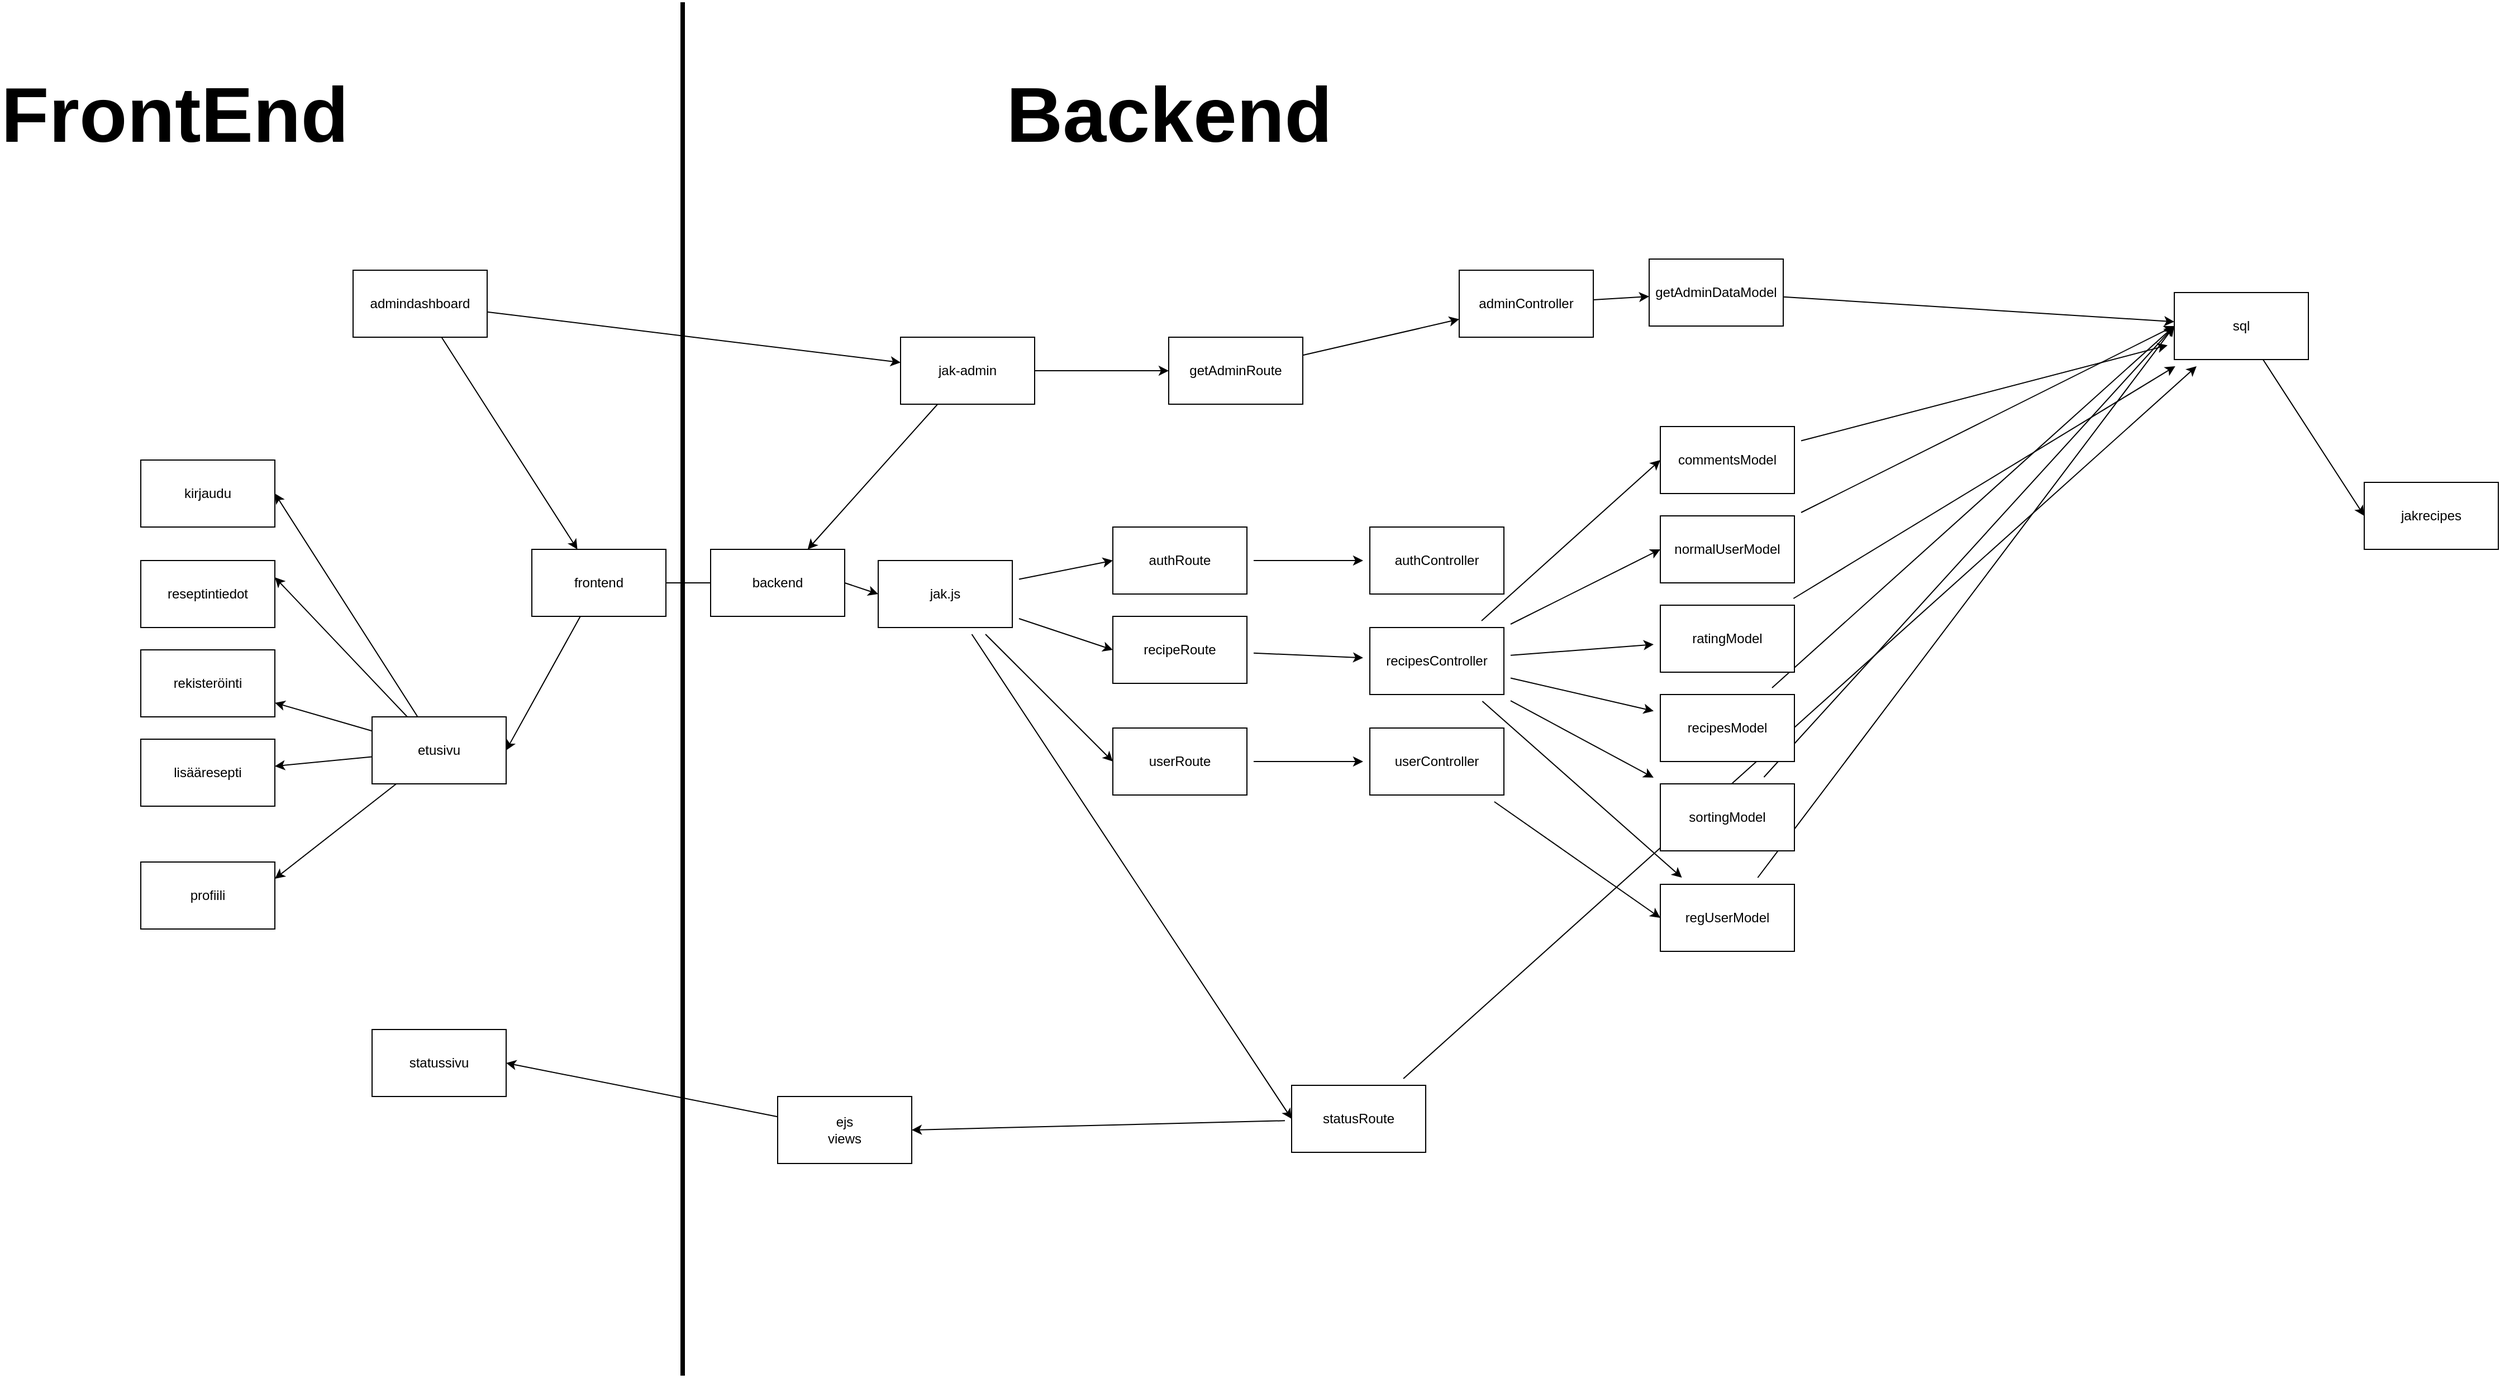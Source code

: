 <mxfile>
    <diagram id="2f9KlXgPoDq4LmDkKAg5" name="Page-1">
        <mxGraphModel dx="2336" dy="2193" grid="1" gridSize="10" guides="1" tooltips="1" connect="1" arrows="1" fold="1" page="1" pageScale="1" pageWidth="827" pageHeight="1169" background="none" math="0" shadow="0">
            <root>
                <mxCell id="0"/>
                <mxCell id="1" parent="0"/>
                <mxCell id="61" style="edgeStyle=none;html=1;entryX=1;entryY=0.5;entryDx=0;entryDy=0;" parent="1" source="4" target="59" edge="1">
                    <mxGeometry relative="1" as="geometry"/>
                </mxCell>
                <mxCell id="4" value="frontend" style="rounded=0;whiteSpace=wrap;html=1;" parent="1" vertex="1">
                    <mxGeometry x="-150" y="20" width="120" height="60" as="geometry"/>
                </mxCell>
                <mxCell id="15" style="edgeStyle=none;html=1;entryX=0;entryY=0.5;entryDx=0;entryDy=0;shadow=0;sourcePerimeterSpacing=6;targetPerimeterSpacing=6;" parent="1" source="5" target="14" edge="1">
                    <mxGeometry relative="1" as="geometry"/>
                </mxCell>
                <mxCell id="19" style="edgeStyle=none;html=1;entryX=0;entryY=0.5;entryDx=0;entryDy=0;shadow=0;sourcePerimeterSpacing=6;targetPerimeterSpacing=6;" parent="1" source="5" target="16" edge="1">
                    <mxGeometry relative="1" as="geometry"/>
                </mxCell>
                <mxCell id="20" style="edgeStyle=none;html=1;entryX=0;entryY=0.5;entryDx=0;entryDy=0;shadow=0;sourcePerimeterSpacing=6;targetPerimeterSpacing=6;" parent="1" source="5" target="17" edge="1">
                    <mxGeometry relative="1" as="geometry"/>
                </mxCell>
                <mxCell id="21" style="edgeStyle=none;html=1;entryX=0;entryY=0.5;entryDx=0;entryDy=0;shadow=0;sourcePerimeterSpacing=6;targetPerimeterSpacing=6;" parent="1" source="5" target="18" edge="1">
                    <mxGeometry relative="1" as="geometry"/>
                </mxCell>
                <mxCell id="5" value="jak.js&lt;br&gt;" style="rounded=0;whiteSpace=wrap;html=1;" parent="1" vertex="1">
                    <mxGeometry x="160" y="30" width="120" height="60" as="geometry"/>
                </mxCell>
                <mxCell id="7" value="" style="endArrow=classic;html=1;exitX=1;exitY=0.5;exitDx=0;exitDy=0;entryX=0;entryY=0.5;entryDx=0;entryDy=0;startArrow=none;" parent="1" source="68" target="5" edge="1">
                    <mxGeometry width="50" height="50" relative="1" as="geometry">
                        <mxPoint x="20" y="240" as="sourcePoint"/>
                        <mxPoint x="180" y="340" as="targetPoint"/>
                    </mxGeometry>
                </mxCell>
                <mxCell id="26" style="edgeStyle=none;html=1;shadow=0;sourcePerimeterSpacing=6;targetPerimeterSpacing=6;" parent="1" source="14" target="22" edge="1">
                    <mxGeometry relative="1" as="geometry"/>
                </mxCell>
                <mxCell id="14" value="authRoute" style="rounded=0;whiteSpace=wrap;html=1;" parent="1" vertex="1">
                    <mxGeometry x="370" width="120" height="60" as="geometry"/>
                </mxCell>
                <mxCell id="25" style="edgeStyle=none;html=1;shadow=0;sourcePerimeterSpacing=6;targetPerimeterSpacing=6;" parent="1" source="16" target="23" edge="1">
                    <mxGeometry relative="1" as="geometry"/>
                </mxCell>
                <mxCell id="16" value="recipeRoute" style="rounded=0;whiteSpace=wrap;html=1;" parent="1" vertex="1">
                    <mxGeometry x="370" y="80" width="120" height="60" as="geometry"/>
                </mxCell>
                <mxCell id="49" style="edgeStyle=none;html=1;shadow=0;sourcePerimeterSpacing=6;targetPerimeterSpacing=6;entryX=1;entryY=0.5;entryDx=0;entryDy=0;" parent="1" source="17" target="78" edge="1">
                    <mxGeometry relative="1" as="geometry"/>
                </mxCell>
                <mxCell id="50" style="edgeStyle=none;html=1;shadow=0;sourcePerimeterSpacing=6;targetPerimeterSpacing=6;" parent="1" source="17" target="41" edge="1">
                    <mxGeometry relative="1" as="geometry"/>
                </mxCell>
                <mxCell id="17" value="statusRoute" style="rounded=0;whiteSpace=wrap;html=1;" parent="1" vertex="1">
                    <mxGeometry x="530" y="500" width="120" height="60" as="geometry"/>
                </mxCell>
                <mxCell id="27" style="edgeStyle=none;html=1;shadow=0;sourcePerimeterSpacing=6;targetPerimeterSpacing=6;" parent="1" source="18" target="24" edge="1">
                    <mxGeometry relative="1" as="geometry"/>
                </mxCell>
                <mxCell id="18" value="userRoute" style="rounded=0;whiteSpace=wrap;html=1;" parent="1" vertex="1">
                    <mxGeometry x="370" y="180" width="120" height="60" as="geometry"/>
                </mxCell>
                <mxCell id="22" value="authController" style="rounded=0;whiteSpace=wrap;html=1;" parent="1" vertex="1">
                    <mxGeometry x="600" width="120" height="60" as="geometry"/>
                </mxCell>
                <mxCell id="35" style="edgeStyle=none;html=1;entryX=0;entryY=0.5;entryDx=0;entryDy=0;shadow=0;sourcePerimeterSpacing=6;targetPerimeterSpacing=6;" parent="1" source="23" target="34" edge="1">
                    <mxGeometry relative="1" as="geometry"/>
                </mxCell>
                <mxCell id="36" style="edgeStyle=none;html=1;entryX=0;entryY=0.5;entryDx=0;entryDy=0;shadow=0;sourcePerimeterSpacing=6;targetPerimeterSpacing=6;" parent="1" source="23" target="33" edge="1">
                    <mxGeometry relative="1" as="geometry"/>
                </mxCell>
                <mxCell id="37" style="edgeStyle=none;html=1;shadow=0;sourcePerimeterSpacing=6;targetPerimeterSpacing=6;" parent="1" source="23" target="32" edge="1">
                    <mxGeometry relative="1" as="geometry"/>
                </mxCell>
                <mxCell id="38" style="edgeStyle=none;html=1;shadow=0;sourcePerimeterSpacing=6;targetPerimeterSpacing=6;" parent="1" source="23" target="30" edge="1">
                    <mxGeometry relative="1" as="geometry"/>
                </mxCell>
                <mxCell id="39" style="edgeStyle=none;html=1;shadow=0;sourcePerimeterSpacing=6;targetPerimeterSpacing=6;" parent="1" source="23" target="31" edge="1">
                    <mxGeometry relative="1" as="geometry"/>
                </mxCell>
                <mxCell id="40" style="edgeStyle=none;html=1;shadow=0;sourcePerimeterSpacing=6;targetPerimeterSpacing=6;" parent="1" source="23" target="28" edge="1">
                    <mxGeometry relative="1" as="geometry"/>
                </mxCell>
                <mxCell id="23" value="recipesController" style="rounded=0;whiteSpace=wrap;html=1;" parent="1" vertex="1">
                    <mxGeometry x="600" y="90" width="120" height="60" as="geometry"/>
                </mxCell>
                <mxCell id="29" style="edgeStyle=none;html=1;entryX=0;entryY=0.5;entryDx=0;entryDy=0;shadow=0;sourcePerimeterSpacing=6;targetPerimeterSpacing=6;" parent="1" source="24" target="28" edge="1">
                    <mxGeometry relative="1" as="geometry"/>
                </mxCell>
                <mxCell id="24" value="userController" style="rounded=0;whiteSpace=wrap;html=1;" parent="1" vertex="1">
                    <mxGeometry x="600" y="180" width="120" height="60" as="geometry"/>
                </mxCell>
                <mxCell id="42" style="edgeStyle=none;html=1;entryX=0;entryY=0.5;entryDx=0;entryDy=0;shadow=0;sourcePerimeterSpacing=6;targetPerimeterSpacing=6;" parent="1" source="28" target="41" edge="1">
                    <mxGeometry relative="1" as="geometry"/>
                </mxCell>
                <mxCell id="28" value="regUserModel" style="rounded=0;whiteSpace=wrap;html=1;" parent="1" vertex="1">
                    <mxGeometry x="860" y="320" width="120" height="60" as="geometry"/>
                </mxCell>
                <mxCell id="43" style="edgeStyle=none;html=1;entryX=0;entryY=0.5;entryDx=0;entryDy=0;shadow=0;sourcePerimeterSpacing=6;targetPerimeterSpacing=6;" parent="1" source="30" target="41" edge="1">
                    <mxGeometry relative="1" as="geometry"/>
                </mxCell>
                <mxCell id="30" value="sortingModel" style="rounded=0;whiteSpace=wrap;html=1;" parent="1" vertex="1">
                    <mxGeometry x="860" y="230" width="120" height="60" as="geometry"/>
                </mxCell>
                <mxCell id="44" style="edgeStyle=none;html=1;shadow=0;sourcePerimeterSpacing=6;targetPerimeterSpacing=6;entryX=0;entryY=0.5;entryDx=0;entryDy=0;" parent="1" source="31" target="41" edge="1">
                    <mxGeometry relative="1" as="geometry"/>
                </mxCell>
                <mxCell id="31" value="recipesModel" style="rounded=0;whiteSpace=wrap;html=1;" parent="1" vertex="1">
                    <mxGeometry x="860" y="150" width="120" height="60" as="geometry"/>
                </mxCell>
                <mxCell id="45" style="edgeStyle=none;html=1;shadow=0;sourcePerimeterSpacing=6;targetPerimeterSpacing=6;" parent="1" source="32" target="41" edge="1">
                    <mxGeometry relative="1" as="geometry"/>
                </mxCell>
                <mxCell id="32" value="ratingModel" style="rounded=0;whiteSpace=wrap;html=1;" parent="1" vertex="1">
                    <mxGeometry x="860" y="70" width="120" height="60" as="geometry"/>
                </mxCell>
                <mxCell id="46" style="edgeStyle=none;html=1;entryX=0;entryY=0.5;entryDx=0;entryDy=0;shadow=0;sourcePerimeterSpacing=6;targetPerimeterSpacing=6;" parent="1" source="33" target="41" edge="1">
                    <mxGeometry relative="1" as="geometry"/>
                </mxCell>
                <mxCell id="33" value="normalUserModel" style="rounded=0;whiteSpace=wrap;html=1;" parent="1" vertex="1">
                    <mxGeometry x="860" y="-10" width="120" height="60" as="geometry"/>
                </mxCell>
                <mxCell id="47" style="edgeStyle=none;html=1;shadow=0;sourcePerimeterSpacing=6;targetPerimeterSpacing=6;" parent="1" source="34" target="41" edge="1">
                    <mxGeometry relative="1" as="geometry">
                        <mxPoint x="1200" y="110" as="targetPoint"/>
                    </mxGeometry>
                </mxCell>
                <mxCell id="34" value="commentsModel" style="rounded=0;whiteSpace=wrap;html=1;" parent="1" vertex="1">
                    <mxGeometry x="860" y="-90" width="120" height="60" as="geometry"/>
                </mxCell>
                <mxCell id="52" style="edgeStyle=none;html=1;entryX=0;entryY=0.5;entryDx=0;entryDy=0;" parent="1" source="41" target="51" edge="1">
                    <mxGeometry relative="1" as="geometry"/>
                </mxCell>
                <mxCell id="41" value="sql" style="rounded=0;whiteSpace=wrap;html=1;" parent="1" vertex="1">
                    <mxGeometry x="1320" y="-210" width="120" height="60" as="geometry"/>
                </mxCell>
                <mxCell id="48" value="statussivu" style="rounded=0;whiteSpace=wrap;html=1;" parent="1" vertex="1">
                    <mxGeometry x="-293" y="450" width="120" height="60" as="geometry"/>
                </mxCell>
                <mxCell id="51" value="jakrecipes" style="rounded=0;whiteSpace=wrap;html=1;" parent="1" vertex="1">
                    <mxGeometry x="1490" y="-40" width="120" height="60" as="geometry"/>
                </mxCell>
                <mxCell id="54" value="lisääresepti&lt;br&gt;" style="rounded=0;whiteSpace=wrap;html=1;" parent="1" vertex="1">
                    <mxGeometry x="-500" y="190" width="120" height="60" as="geometry"/>
                </mxCell>
                <mxCell id="55" value="profiili&lt;br&gt;" style="rounded=0;whiteSpace=wrap;html=1;" parent="1" vertex="1">
                    <mxGeometry x="-500" y="300" width="120" height="60" as="geometry"/>
                </mxCell>
                <mxCell id="56" value="rekisteröinti" style="rounded=0;whiteSpace=wrap;html=1;" parent="1" vertex="1">
                    <mxGeometry x="-500" y="110" width="120" height="60" as="geometry"/>
                </mxCell>
                <mxCell id="57" value="kirjaudu" style="rounded=0;whiteSpace=wrap;html=1;" parent="1" vertex="1">
                    <mxGeometry x="-500" y="-60" width="120" height="60" as="geometry"/>
                </mxCell>
                <mxCell id="58" value="reseptintiedot&lt;br&gt;" style="rounded=0;whiteSpace=wrap;html=1;" parent="1" vertex="1">
                    <mxGeometry x="-500" y="30" width="120" height="60" as="geometry"/>
                </mxCell>
                <mxCell id="62" style="edgeStyle=none;html=1;entryX=1;entryY=0.5;entryDx=0;entryDy=0;" parent="1" source="59" target="57" edge="1">
                    <mxGeometry relative="1" as="geometry"/>
                </mxCell>
                <mxCell id="63" style="edgeStyle=none;html=1;entryX=1;entryY=0.25;entryDx=0;entryDy=0;" parent="1" source="59" target="58" edge="1">
                    <mxGeometry relative="1" as="geometry"/>
                </mxCell>
                <mxCell id="65" style="edgeStyle=none;html=1;" parent="1" source="59" target="54" edge="1">
                    <mxGeometry relative="1" as="geometry"/>
                </mxCell>
                <mxCell id="66" value="" style="edgeStyle=none;html=1;" parent="1" source="59" target="56" edge="1">
                    <mxGeometry relative="1" as="geometry"/>
                </mxCell>
                <mxCell id="67" style="edgeStyle=none;html=1;entryX=1;entryY=0.25;entryDx=0;entryDy=0;" parent="1" source="59" target="55" edge="1">
                    <mxGeometry relative="1" as="geometry"/>
                </mxCell>
                <mxCell id="59" value="etusivu" style="rounded=0;whiteSpace=wrap;html=1;" parent="1" vertex="1">
                    <mxGeometry x="-293" y="170" width="120" height="60" as="geometry"/>
                </mxCell>
                <mxCell id="68" value="backend" style="rounded=0;whiteSpace=wrap;html=1;" vertex="1" parent="1">
                    <mxGeometry x="10" y="20" width="120" height="60" as="geometry"/>
                </mxCell>
                <mxCell id="69" value="" style="endArrow=none;html=1;exitX=1;exitY=0.5;exitDx=0;exitDy=0;entryX=0;entryY=0.5;entryDx=0;entryDy=0;" edge="1" parent="1" source="4" target="68">
                    <mxGeometry width="50" height="50" relative="1" as="geometry">
                        <mxPoint x="-20" y="200" as="sourcePoint"/>
                        <mxPoint x="120" y="200" as="targetPoint"/>
                    </mxGeometry>
                </mxCell>
                <mxCell id="71" style="edgeStyle=none;html=1;" edge="1" parent="1" source="70" target="68">
                    <mxGeometry relative="1" as="geometry"/>
                </mxCell>
                <mxCell id="76" style="edgeStyle=none;html=1;" edge="1" parent="1" source="70" target="75">
                    <mxGeometry relative="1" as="geometry"/>
                </mxCell>
                <mxCell id="70" value="jak-admin" style="rounded=0;whiteSpace=wrap;html=1;" vertex="1" parent="1">
                    <mxGeometry x="180" y="-170" width="120" height="60" as="geometry"/>
                </mxCell>
                <mxCell id="73" style="edgeStyle=none;html=1;" edge="1" parent="1" source="72" target="4">
                    <mxGeometry relative="1" as="geometry"/>
                </mxCell>
                <mxCell id="74" style="edgeStyle=none;html=1;" edge="1" parent="1" source="72" target="70">
                    <mxGeometry relative="1" as="geometry"/>
                </mxCell>
                <mxCell id="72" value="admindashboard&lt;br&gt;" style="rounded=0;whiteSpace=wrap;html=1;" vertex="1" parent="1">
                    <mxGeometry x="-310" y="-230" width="120" height="60" as="geometry"/>
                </mxCell>
                <mxCell id="80" style="edgeStyle=none;html=1;" edge="1" parent="1" source="75" target="77">
                    <mxGeometry relative="1" as="geometry"/>
                </mxCell>
                <mxCell id="75" value="getAdminRoute&lt;br&gt;" style="rounded=0;whiteSpace=wrap;html=1;" vertex="1" parent="1">
                    <mxGeometry x="420" y="-170" width="120" height="60" as="geometry"/>
                </mxCell>
                <mxCell id="83" style="edgeStyle=none;html=1;" edge="1" parent="1" source="77" target="82">
                    <mxGeometry relative="1" as="geometry"/>
                </mxCell>
                <mxCell id="77" value="adminController" style="rounded=0;whiteSpace=wrap;html=1;" vertex="1" parent="1">
                    <mxGeometry x="680" y="-230" width="120" height="60" as="geometry"/>
                </mxCell>
                <mxCell id="79" style="edgeStyle=none;html=1;entryX=1;entryY=0.5;entryDx=0;entryDy=0;" edge="1" parent="1" source="78" target="48">
                    <mxGeometry relative="1" as="geometry"/>
                </mxCell>
                <mxCell id="78" value="ejs&lt;br&gt;views" style="rounded=0;whiteSpace=wrap;html=1;" vertex="1" parent="1">
                    <mxGeometry x="70" y="510" width="120" height="60" as="geometry"/>
                </mxCell>
                <mxCell id="84" style="edgeStyle=none;html=1;" edge="1" parent="1" source="82" target="41">
                    <mxGeometry relative="1" as="geometry"/>
                </mxCell>
                <mxCell id="82" value="&lt;span style=&quot;text-align: left&quot;&gt;getAdminDataModel&lt;/span&gt;" style="rounded=0;whiteSpace=wrap;html=1;" vertex="1" parent="1">
                    <mxGeometry x="850" y="-240" width="120" height="60" as="geometry"/>
                </mxCell>
                <mxCell id="85" value="" style="line;strokeWidth=4;direction=south;html=1;perimeter=backbonePerimeter;points=[];outlineConnect=0;" vertex="1" parent="1">
                    <mxGeometry x="-20" y="-470" width="10" height="1230" as="geometry"/>
                </mxCell>
                <mxCell id="86" value="&lt;font style=&quot;font-size: 70px&quot;&gt;FrontEnd&lt;/font&gt;&lt;span style=&quot;color: rgba(0 , 0 , 0 , 0) ; font-family: monospace ; font-size: 0px ; font-weight: 400&quot;&gt;%3CmxGraphModel%3E%3Croot%3E%3CmxCell%20id%3D%220%22%2F%3E%3CmxCell%20id%3D%221%22%20parent%3D%220%22%2F%3E%3CUserObject%20label%3D%22getAdminDataModel.js%22%20link%3D%22getAdminDataModel.js%22%20id%3D%222%22%3E%3CmxCell%20style%3D%22text%3BwhiteSpace%3Dwrap%3Bhtml%3D1%3B%22%20vertex%3D%221%22%20parent%3D%221%22%3E%3CmxGeometry%20x%3D%221000%22%20y%3D%22-260%22%20width%3D%22150%22%20height%3D%2230%22%20as%3D%22geometry%22%2F%3E%3C%2FmxCell%3E%3C%2FUserObject%3E%3C%2Froot%3E%3C%2FmxGraphModel%3E&lt;/span&gt;" style="text;strokeColor=none;fillColor=none;html=1;fontSize=24;fontStyle=1;verticalAlign=middle;align=center;" vertex="1" parent="1">
                    <mxGeometry x="-510" y="-390" width="80" height="40" as="geometry"/>
                </mxCell>
                <mxCell id="88" value="&lt;span style=&quot;font-size: 70px&quot;&gt;Backend&lt;/span&gt;" style="text;strokeColor=none;fillColor=none;html=1;fontSize=24;fontStyle=1;verticalAlign=middle;align=center;" vertex="1" parent="1">
                    <mxGeometry x="380" y="-390" width="80" height="40" as="geometry"/>
                </mxCell>
            </root>
        </mxGraphModel>
    </diagram>
</mxfile>